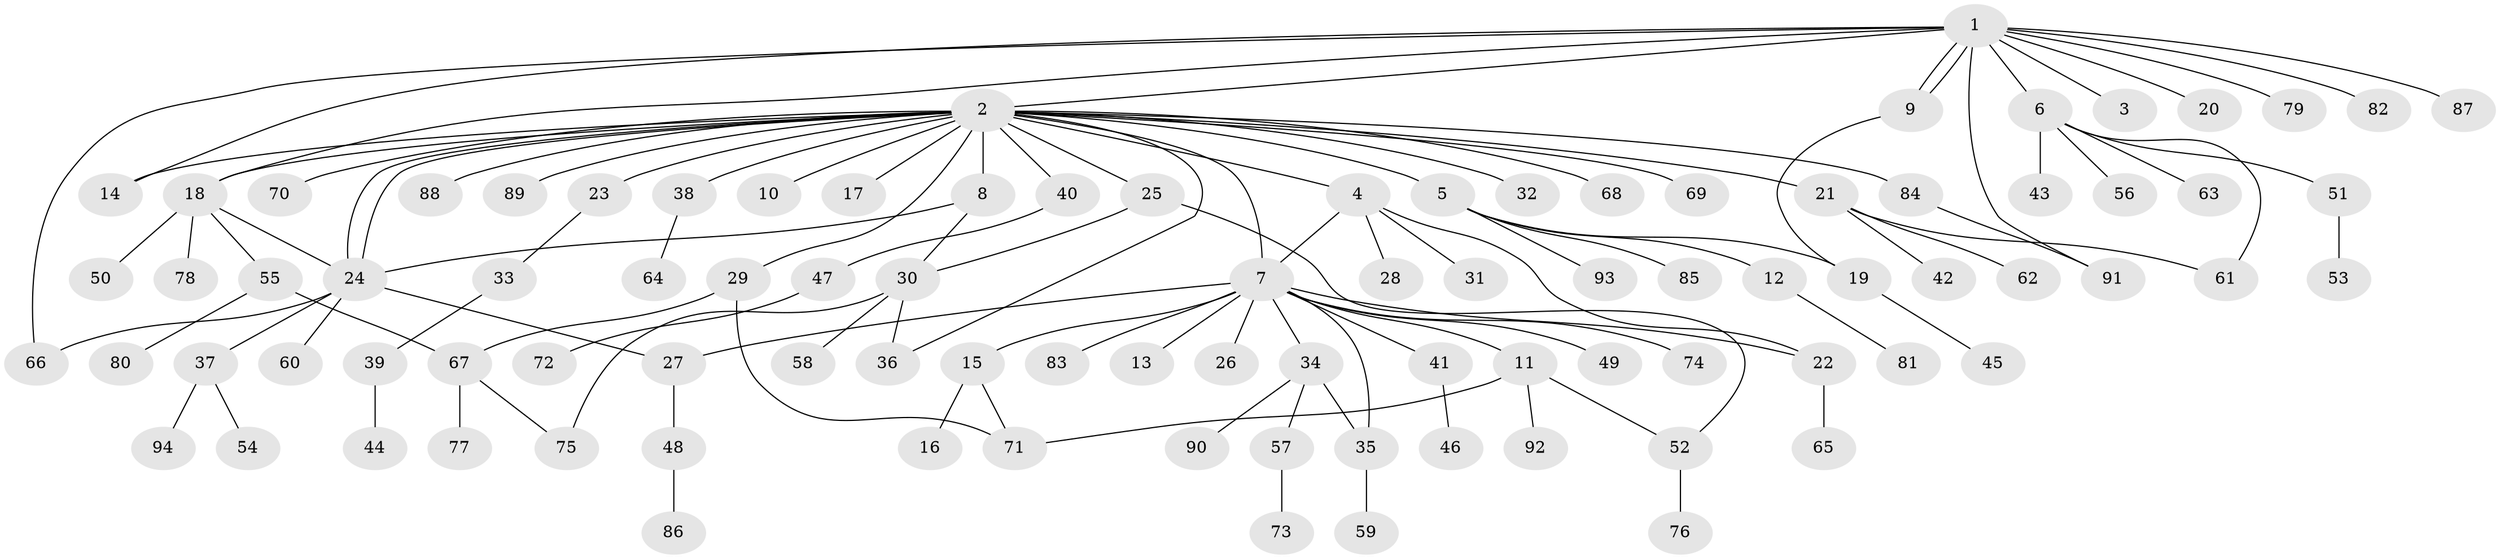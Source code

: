 // coarse degree distribution, {5: 0.034482758620689655, 10: 0.034482758620689655, 3: 0.20689655172413793, 2: 0.27586206896551724, 8: 0.034482758620689655, 4: 0.13793103448275862, 1: 0.2413793103448276, 6: 0.034482758620689655}
// Generated by graph-tools (version 1.1) at 2025/50/03/04/25 22:50:21]
// undirected, 94 vertices, 114 edges
graph export_dot {
  node [color=gray90,style=filled];
  1;
  2;
  3;
  4;
  5;
  6;
  7;
  8;
  9;
  10;
  11;
  12;
  13;
  14;
  15;
  16;
  17;
  18;
  19;
  20;
  21;
  22;
  23;
  24;
  25;
  26;
  27;
  28;
  29;
  30;
  31;
  32;
  33;
  34;
  35;
  36;
  37;
  38;
  39;
  40;
  41;
  42;
  43;
  44;
  45;
  46;
  47;
  48;
  49;
  50;
  51;
  52;
  53;
  54;
  55;
  56;
  57;
  58;
  59;
  60;
  61;
  62;
  63;
  64;
  65;
  66;
  67;
  68;
  69;
  70;
  71;
  72;
  73;
  74;
  75;
  76;
  77;
  78;
  79;
  80;
  81;
  82;
  83;
  84;
  85;
  86;
  87;
  88;
  89;
  90;
  91;
  92;
  93;
  94;
  1 -- 2;
  1 -- 3;
  1 -- 6;
  1 -- 9;
  1 -- 9;
  1 -- 14;
  1 -- 18;
  1 -- 20;
  1 -- 66;
  1 -- 79;
  1 -- 82;
  1 -- 87;
  1 -- 91;
  2 -- 4;
  2 -- 5;
  2 -- 7;
  2 -- 8;
  2 -- 10;
  2 -- 14;
  2 -- 17;
  2 -- 18;
  2 -- 21;
  2 -- 23;
  2 -- 24;
  2 -- 24;
  2 -- 25;
  2 -- 29;
  2 -- 32;
  2 -- 36;
  2 -- 38;
  2 -- 40;
  2 -- 68;
  2 -- 69;
  2 -- 70;
  2 -- 84;
  2 -- 88;
  2 -- 89;
  4 -- 7;
  4 -- 22;
  4 -- 28;
  4 -- 31;
  5 -- 12;
  5 -- 19;
  5 -- 85;
  5 -- 93;
  6 -- 43;
  6 -- 51;
  6 -- 56;
  6 -- 61;
  6 -- 63;
  7 -- 11;
  7 -- 13;
  7 -- 15;
  7 -- 22;
  7 -- 26;
  7 -- 27;
  7 -- 34;
  7 -- 35;
  7 -- 41;
  7 -- 49;
  7 -- 74;
  7 -- 83;
  8 -- 24;
  8 -- 30;
  9 -- 19;
  11 -- 52;
  11 -- 71;
  11 -- 92;
  12 -- 81;
  15 -- 16;
  15 -- 71;
  18 -- 24;
  18 -- 50;
  18 -- 55;
  18 -- 78;
  19 -- 45;
  21 -- 42;
  21 -- 61;
  21 -- 62;
  22 -- 65;
  23 -- 33;
  24 -- 27;
  24 -- 37;
  24 -- 60;
  24 -- 66;
  25 -- 30;
  25 -- 52;
  27 -- 48;
  29 -- 67;
  29 -- 71;
  30 -- 36;
  30 -- 58;
  30 -- 75;
  33 -- 39;
  34 -- 35;
  34 -- 57;
  34 -- 90;
  35 -- 59;
  37 -- 54;
  37 -- 94;
  38 -- 64;
  39 -- 44;
  40 -- 47;
  41 -- 46;
  47 -- 72;
  48 -- 86;
  51 -- 53;
  52 -- 76;
  55 -- 67;
  55 -- 80;
  57 -- 73;
  67 -- 75;
  67 -- 77;
  84 -- 91;
}
